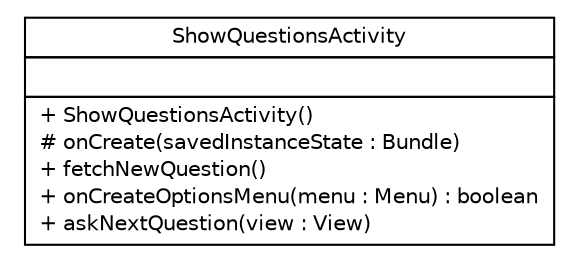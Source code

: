 #!/usr/local/bin/dot
#
# Class diagram 
# Generated by UMLGraph version R5_6_6-1-g9240c4 (http://www.umlgraph.org/)
#

digraph G {
	edge [fontname="Helvetica",fontsize=10,labelfontname="Helvetica",labelfontsize=10];
	node [fontname="Helvetica",fontsize=10,shape=plaintext];
	nodesep=0.25;
	ranksep=0.5;
	// epfl.sweng.showquestions.ShowQuestionsActivity
	c114 [label=<<table title="epfl.sweng.showquestions.ShowQuestionsActivity" border="0" cellborder="1" cellspacing="0" cellpadding="2" port="p" href="./ShowQuestionsActivity.html">
		<tr><td><table border="0" cellspacing="0" cellpadding="1">
<tr><td align="center" balign="center"> ShowQuestionsActivity </td></tr>
		</table></td></tr>
		<tr><td><table border="0" cellspacing="0" cellpadding="1">
<tr><td align="left" balign="left">  </td></tr>
		</table></td></tr>
		<tr><td><table border="0" cellspacing="0" cellpadding="1">
<tr><td align="left" balign="left"> + ShowQuestionsActivity() </td></tr>
<tr><td align="left" balign="left"> # onCreate(savedInstanceState : Bundle) </td></tr>
<tr><td align="left" balign="left"> + fetchNewQuestion() </td></tr>
<tr><td align="left" balign="left"> + onCreateOptionsMenu(menu : Menu) : boolean </td></tr>
<tr><td align="left" balign="left"> + askNextQuestion(view : View) </td></tr>
		</table></td></tr>
		</table>>, URL="./ShowQuestionsActivity.html", fontname="Helvetica", fontcolor="black", fontsize=10.0];
}

